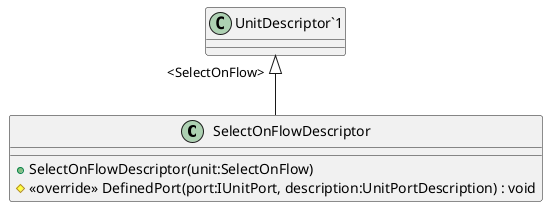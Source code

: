 @startuml
class SelectOnFlowDescriptor {
    + SelectOnFlowDescriptor(unit:SelectOnFlow)
    # <<override>> DefinedPort(port:IUnitPort, description:UnitPortDescription) : void
}
"UnitDescriptor`1" "<SelectOnFlow>" <|-- SelectOnFlowDescriptor
@enduml
